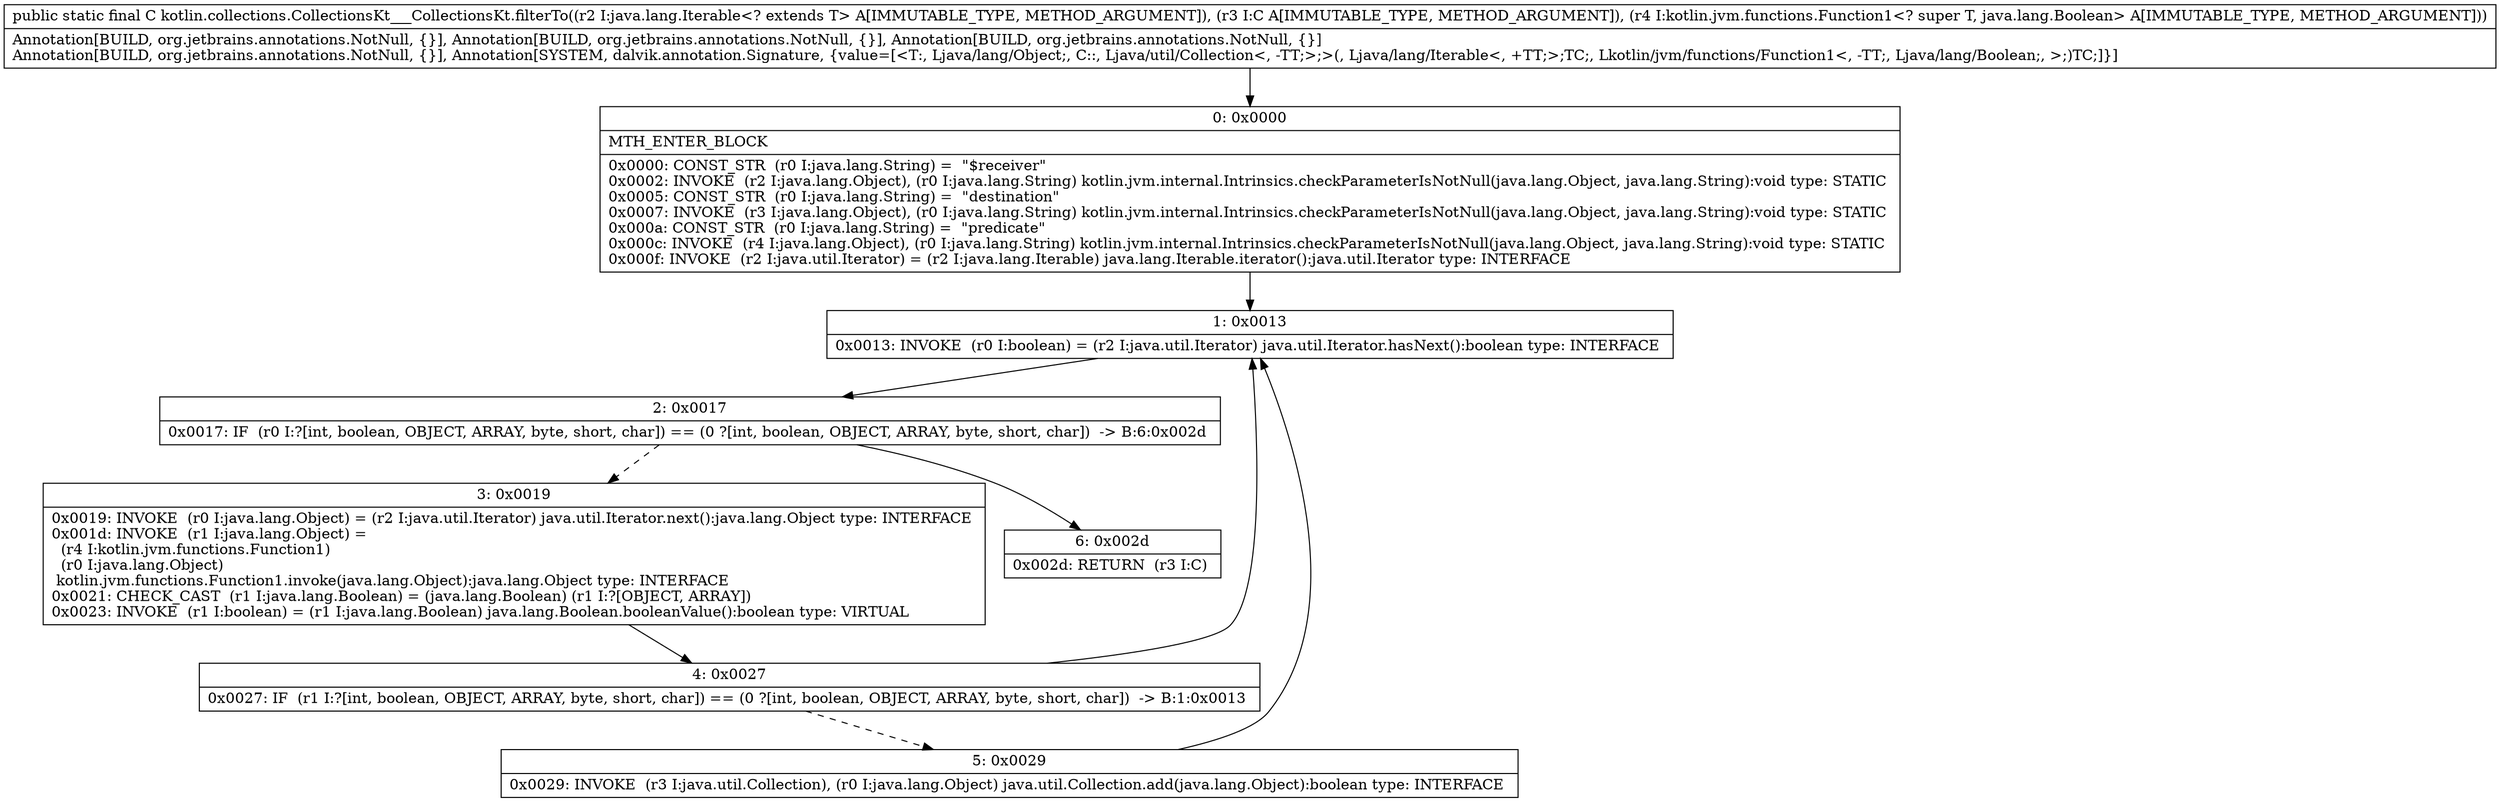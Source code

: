 digraph "CFG forkotlin.collections.CollectionsKt___CollectionsKt.filterTo(Ljava\/lang\/Iterable;Ljava\/util\/Collection;Lkotlin\/jvm\/functions\/Function1;)Ljava\/util\/Collection;" {
Node_0 [shape=record,label="{0\:\ 0x0000|MTH_ENTER_BLOCK\l|0x0000: CONST_STR  (r0 I:java.lang.String) =  \"$receiver\" \l0x0002: INVOKE  (r2 I:java.lang.Object), (r0 I:java.lang.String) kotlin.jvm.internal.Intrinsics.checkParameterIsNotNull(java.lang.Object, java.lang.String):void type: STATIC \l0x0005: CONST_STR  (r0 I:java.lang.String) =  \"destination\" \l0x0007: INVOKE  (r3 I:java.lang.Object), (r0 I:java.lang.String) kotlin.jvm.internal.Intrinsics.checkParameterIsNotNull(java.lang.Object, java.lang.String):void type: STATIC \l0x000a: CONST_STR  (r0 I:java.lang.String) =  \"predicate\" \l0x000c: INVOKE  (r4 I:java.lang.Object), (r0 I:java.lang.String) kotlin.jvm.internal.Intrinsics.checkParameterIsNotNull(java.lang.Object, java.lang.String):void type: STATIC \l0x000f: INVOKE  (r2 I:java.util.Iterator) = (r2 I:java.lang.Iterable) java.lang.Iterable.iterator():java.util.Iterator type: INTERFACE \l}"];
Node_1 [shape=record,label="{1\:\ 0x0013|0x0013: INVOKE  (r0 I:boolean) = (r2 I:java.util.Iterator) java.util.Iterator.hasNext():boolean type: INTERFACE \l}"];
Node_2 [shape=record,label="{2\:\ 0x0017|0x0017: IF  (r0 I:?[int, boolean, OBJECT, ARRAY, byte, short, char]) == (0 ?[int, boolean, OBJECT, ARRAY, byte, short, char])  \-\> B:6:0x002d \l}"];
Node_3 [shape=record,label="{3\:\ 0x0019|0x0019: INVOKE  (r0 I:java.lang.Object) = (r2 I:java.util.Iterator) java.util.Iterator.next():java.lang.Object type: INTERFACE \l0x001d: INVOKE  (r1 I:java.lang.Object) = \l  (r4 I:kotlin.jvm.functions.Function1)\l  (r0 I:java.lang.Object)\l kotlin.jvm.functions.Function1.invoke(java.lang.Object):java.lang.Object type: INTERFACE \l0x0021: CHECK_CAST  (r1 I:java.lang.Boolean) = (java.lang.Boolean) (r1 I:?[OBJECT, ARRAY]) \l0x0023: INVOKE  (r1 I:boolean) = (r1 I:java.lang.Boolean) java.lang.Boolean.booleanValue():boolean type: VIRTUAL \l}"];
Node_4 [shape=record,label="{4\:\ 0x0027|0x0027: IF  (r1 I:?[int, boolean, OBJECT, ARRAY, byte, short, char]) == (0 ?[int, boolean, OBJECT, ARRAY, byte, short, char])  \-\> B:1:0x0013 \l}"];
Node_5 [shape=record,label="{5\:\ 0x0029|0x0029: INVOKE  (r3 I:java.util.Collection), (r0 I:java.lang.Object) java.util.Collection.add(java.lang.Object):boolean type: INTERFACE \l}"];
Node_6 [shape=record,label="{6\:\ 0x002d|0x002d: RETURN  (r3 I:C) \l}"];
MethodNode[shape=record,label="{public static final C kotlin.collections.CollectionsKt___CollectionsKt.filterTo((r2 I:java.lang.Iterable\<? extends T\> A[IMMUTABLE_TYPE, METHOD_ARGUMENT]), (r3 I:C A[IMMUTABLE_TYPE, METHOD_ARGUMENT]), (r4 I:kotlin.jvm.functions.Function1\<? super T, java.lang.Boolean\> A[IMMUTABLE_TYPE, METHOD_ARGUMENT]))  | Annotation[BUILD, org.jetbrains.annotations.NotNull, \{\}], Annotation[BUILD, org.jetbrains.annotations.NotNull, \{\}], Annotation[BUILD, org.jetbrains.annotations.NotNull, \{\}]\lAnnotation[BUILD, org.jetbrains.annotations.NotNull, \{\}], Annotation[SYSTEM, dalvik.annotation.Signature, \{value=[\<T:, Ljava\/lang\/Object;, C::, Ljava\/util\/Collection\<, \-TT;\>;\>(, Ljava\/lang\/Iterable\<, +TT;\>;TC;, Lkotlin\/jvm\/functions\/Function1\<, \-TT;, Ljava\/lang\/Boolean;, \>;)TC;]\}]\l}"];
MethodNode -> Node_0;
Node_0 -> Node_1;
Node_1 -> Node_2;
Node_2 -> Node_3[style=dashed];
Node_2 -> Node_6;
Node_3 -> Node_4;
Node_4 -> Node_1;
Node_4 -> Node_5[style=dashed];
Node_5 -> Node_1;
}

